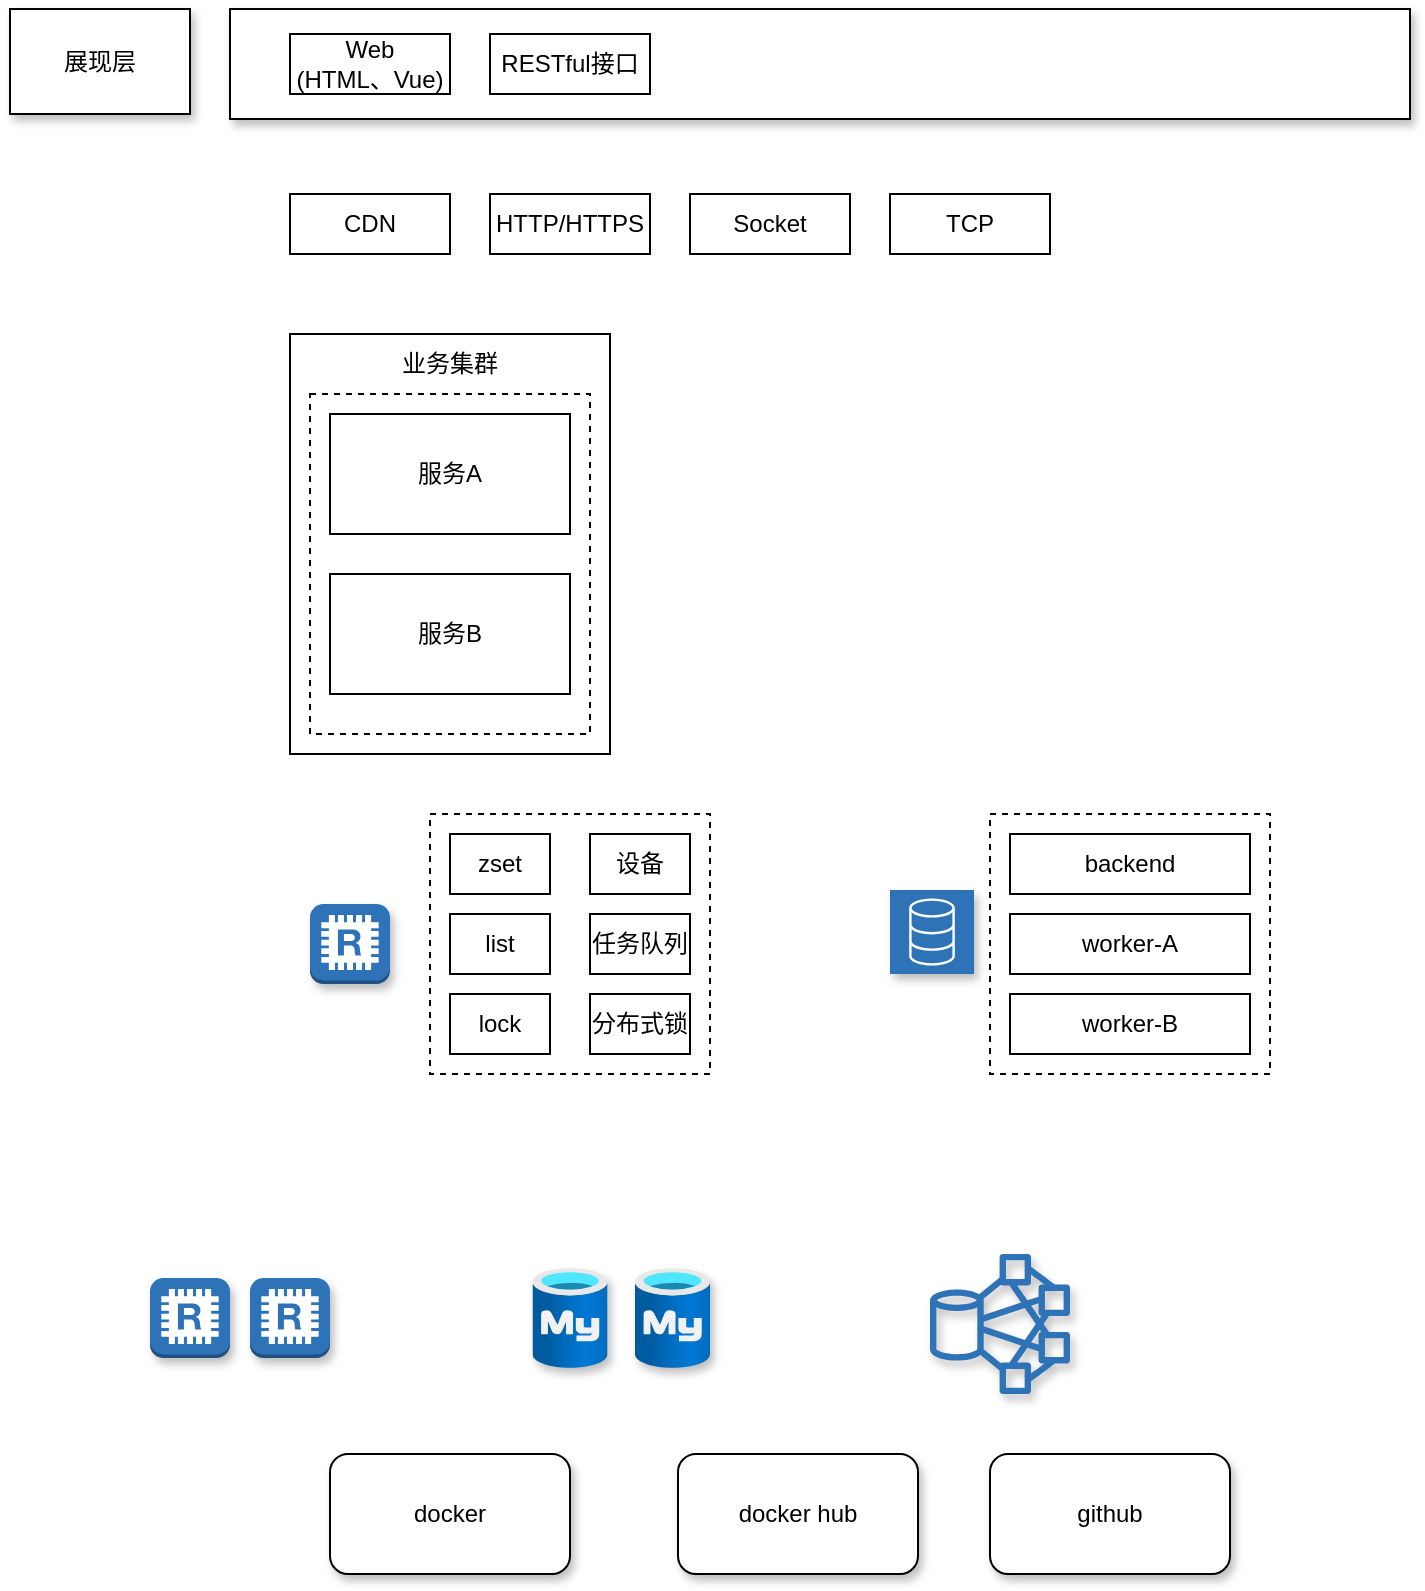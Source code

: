 <mxfile version="20.2.7" type="github">
  <diagram id="GtY6LZ8zVbbmF7SxlaTn" name="第 1 页">
    <mxGraphModel dx="1426" dy="768" grid="1" gridSize="10" guides="1" tooltips="1" connect="1" arrows="1" fold="1" page="1" pageScale="1" pageWidth="827" pageHeight="1169" math="0" shadow="0">
      <root>
        <mxCell id="0" />
        <mxCell id="1" parent="0" />
        <mxCell id="Mfqnt5UqTSs0oD8md9hm-39" value="" style="rounded=0;whiteSpace=wrap;html=1;shadow=1;sketch=0;fillColor=#FFFFFF;gradientColor=#FFFFFF;" vertex="1" parent="1">
          <mxGeometry x="130" y="27.5" width="590" height="55" as="geometry" />
        </mxCell>
        <mxCell id="Mfqnt5UqTSs0oD8md9hm-1" value="Web&lt;br&gt;(HTML、Vue)" style="rounded=0;whiteSpace=wrap;html=1;" vertex="1" parent="1">
          <mxGeometry x="160" y="40" width="80" height="30" as="geometry" />
        </mxCell>
        <mxCell id="Mfqnt5UqTSs0oD8md9hm-2" value="RESTful接口" style="rounded=0;whiteSpace=wrap;html=1;" vertex="1" parent="1">
          <mxGeometry x="260" y="40" width="80" height="30" as="geometry" />
        </mxCell>
        <mxCell id="Mfqnt5UqTSs0oD8md9hm-3" value="CDN" style="rounded=0;whiteSpace=wrap;html=1;" vertex="1" parent="1">
          <mxGeometry x="160" y="120" width="80" height="30" as="geometry" />
        </mxCell>
        <mxCell id="Mfqnt5UqTSs0oD8md9hm-4" value="HTTP/HTTPS" style="rounded=0;whiteSpace=wrap;html=1;" vertex="1" parent="1">
          <mxGeometry x="260" y="120" width="80" height="30" as="geometry" />
        </mxCell>
        <mxCell id="Mfqnt5UqTSs0oD8md9hm-5" value="Socket" style="rounded=0;whiteSpace=wrap;html=1;" vertex="1" parent="1">
          <mxGeometry x="360" y="120" width="80" height="30" as="geometry" />
        </mxCell>
        <mxCell id="Mfqnt5UqTSs0oD8md9hm-6" value="TCP" style="rounded=0;whiteSpace=wrap;html=1;" vertex="1" parent="1">
          <mxGeometry x="460" y="120" width="80" height="30" as="geometry" />
        </mxCell>
        <mxCell id="Mfqnt5UqTSs0oD8md9hm-7" value="" style="rounded=0;whiteSpace=wrap;html=1;" vertex="1" parent="1">
          <mxGeometry x="160" y="190" width="160" height="210" as="geometry" />
        </mxCell>
        <mxCell id="Mfqnt5UqTSs0oD8md9hm-8" value="业务集群" style="text;html=1;strokeColor=none;fillColor=none;align=center;verticalAlign=middle;whiteSpace=wrap;rounded=0;" vertex="1" parent="1">
          <mxGeometry x="210" y="190" width="60" height="30" as="geometry" />
        </mxCell>
        <mxCell id="Mfqnt5UqTSs0oD8md9hm-9" value="" style="rounded=0;whiteSpace=wrap;html=1;dashed=1;" vertex="1" parent="1">
          <mxGeometry x="170" y="220" width="140" height="170" as="geometry" />
        </mxCell>
        <mxCell id="Mfqnt5UqTSs0oD8md9hm-10" value="服务A" style="rounded=0;whiteSpace=wrap;html=1;" vertex="1" parent="1">
          <mxGeometry x="180" y="230" width="120" height="60" as="geometry" />
        </mxCell>
        <mxCell id="Mfqnt5UqTSs0oD8md9hm-11" value="服务B" style="rounded=0;whiteSpace=wrap;html=1;" vertex="1" parent="1">
          <mxGeometry x="180" y="310" width="120" height="60" as="geometry" />
        </mxCell>
        <mxCell id="Mfqnt5UqTSs0oD8md9hm-12" value="" style="outlineConnect=0;dashed=0;verticalLabelPosition=bottom;verticalAlign=top;align=center;html=1;shape=mxgraph.aws3.redis;fillColor=#2E73B8;gradientColor=none;sketch=0;shadow=1;" vertex="1" parent="1">
          <mxGeometry x="170" y="475" width="40" height="40" as="geometry" />
        </mxCell>
        <mxCell id="Mfqnt5UqTSs0oD8md9hm-13" value="" style="rounded=0;whiteSpace=wrap;html=1;dashed=1;" vertex="1" parent="1">
          <mxGeometry x="230" y="430" width="140" height="130" as="geometry" />
        </mxCell>
        <mxCell id="Mfqnt5UqTSs0oD8md9hm-14" value="zset" style="rounded=0;whiteSpace=wrap;html=1;" vertex="1" parent="1">
          <mxGeometry x="240" y="440" width="50" height="30" as="geometry" />
        </mxCell>
        <mxCell id="Mfqnt5UqTSs0oD8md9hm-15" value="list" style="rounded=0;whiteSpace=wrap;html=1;" vertex="1" parent="1">
          <mxGeometry x="240" y="480" width="50" height="30" as="geometry" />
        </mxCell>
        <mxCell id="Mfqnt5UqTSs0oD8md9hm-16" value="lock" style="rounded=0;whiteSpace=wrap;html=1;" vertex="1" parent="1">
          <mxGeometry x="240" y="520" width="50" height="30" as="geometry" />
        </mxCell>
        <mxCell id="Mfqnt5UqTSs0oD8md9hm-17" value="" style="sketch=0;outlineConnect=0;fontColor=#232F3E;gradientColor=#2E73B8;gradientDirection=north;fillColor=#2E73B8;strokeColor=#ffffff;dashed=0;verticalLabelPosition=bottom;verticalAlign=top;align=center;html=1;fontSize=12;fontStyle=0;aspect=fixed;shape=mxgraph.aws4.resourceIcon;resIcon=mxgraph.aws4.database;shadow=1;" vertex="1" parent="1">
          <mxGeometry x="460" y="468" width="42" height="42" as="geometry" />
        </mxCell>
        <mxCell id="Mfqnt5UqTSs0oD8md9hm-19" value="设备" style="rounded=0;whiteSpace=wrap;html=1;" vertex="1" parent="1">
          <mxGeometry x="310" y="440" width="50" height="30" as="geometry" />
        </mxCell>
        <mxCell id="Mfqnt5UqTSs0oD8md9hm-20" value="分布式锁" style="rounded=0;whiteSpace=wrap;html=1;" vertex="1" parent="1">
          <mxGeometry x="310" y="520" width="50" height="30" as="geometry" />
        </mxCell>
        <mxCell id="Mfqnt5UqTSs0oD8md9hm-21" value="任务队列" style="rounded=0;whiteSpace=wrap;html=1;" vertex="1" parent="1">
          <mxGeometry x="310" y="480" width="50" height="30" as="geometry" />
        </mxCell>
        <mxCell id="Mfqnt5UqTSs0oD8md9hm-22" value="" style="rounded=0;whiteSpace=wrap;html=1;dashed=1;" vertex="1" parent="1">
          <mxGeometry x="510" y="430" width="140" height="130" as="geometry" />
        </mxCell>
        <mxCell id="Mfqnt5UqTSs0oD8md9hm-25" value="backend" style="rounded=0;whiteSpace=wrap;html=1;fillColor=#FFFFFF;gradientColor=#FFFFFF;" vertex="1" parent="1">
          <mxGeometry x="520" y="440" width="120" height="30" as="geometry" />
        </mxCell>
        <mxCell id="Mfqnt5UqTSs0oD8md9hm-26" value="worker-A" style="rounded=0;whiteSpace=wrap;html=1;fillColor=#FFFFFF;gradientColor=#FFFFFF;" vertex="1" parent="1">
          <mxGeometry x="520" y="480" width="120" height="30" as="geometry" />
        </mxCell>
        <mxCell id="Mfqnt5UqTSs0oD8md9hm-27" value="worker-B" style="rounded=0;whiteSpace=wrap;html=1;fillColor=#FFFFFF;gradientColor=#FFFFFF;" vertex="1" parent="1">
          <mxGeometry x="520" y="520" width="120" height="30" as="geometry" />
        </mxCell>
        <mxCell id="Mfqnt5UqTSs0oD8md9hm-30" value="" style="outlineConnect=0;dashed=0;verticalLabelPosition=bottom;verticalAlign=top;align=center;html=1;shape=mxgraph.aws3.redis;fillColor=#2E73B8;gradientColor=none;sketch=0;shadow=1;" vertex="1" parent="1">
          <mxGeometry x="90" y="662" width="40" height="40" as="geometry" />
        </mxCell>
        <mxCell id="Mfqnt5UqTSs0oD8md9hm-31" value="" style="outlineConnect=0;dashed=0;verticalLabelPosition=bottom;verticalAlign=top;align=center;html=1;shape=mxgraph.aws3.redis;fillColor=#2E73B8;gradientColor=none;sketch=0;shadow=1;" vertex="1" parent="1">
          <mxGeometry x="140" y="662" width="40" height="40" as="geometry" />
        </mxCell>
        <mxCell id="Mfqnt5UqTSs0oD8md9hm-32" value="" style="aspect=fixed;html=1;points=[];align=center;image;fontSize=12;image=img/lib/azure2/databases/Azure_Database_MySQL_Server.svg;shadow=1;sketch=0;fillColor=#FFFFFF;gradientColor=#FFFFFF;" vertex="1" parent="1">
          <mxGeometry x="281.25" y="657" width="37.5" height="50" as="geometry" />
        </mxCell>
        <mxCell id="Mfqnt5UqTSs0oD8md9hm-33" value="" style="aspect=fixed;html=1;points=[];align=center;image;fontSize=12;image=img/lib/azure2/databases/Azure_Database_MySQL_Server.svg;shadow=1;sketch=0;fillColor=#FFFFFF;gradientColor=#FFFFFF;" vertex="1" parent="1">
          <mxGeometry x="332.5" y="657" width="37.5" height="50" as="geometry" />
        </mxCell>
        <mxCell id="Mfqnt5UqTSs0oD8md9hm-34" value="" style="sketch=0;outlineConnect=0;fontColor=#232F3E;gradientColor=none;fillColor=#2E73B8;strokeColor=none;dashed=0;verticalLabelPosition=bottom;verticalAlign=top;align=center;html=1;fontSize=12;fontStyle=0;aspect=fixed;pointerEvents=1;shape=mxgraph.aws4.hdfs_cluster;shadow=1;" vertex="1" parent="1">
          <mxGeometry x="480" y="650" width="70" height="70" as="geometry" />
        </mxCell>
        <mxCell id="Mfqnt5UqTSs0oD8md9hm-36" value="docker" style="rounded=1;whiteSpace=wrap;html=1;shadow=1;sketch=0;fillColor=#FFFFFF;gradientColor=#FFFFFF;" vertex="1" parent="1">
          <mxGeometry x="180" y="750" width="120" height="60" as="geometry" />
        </mxCell>
        <mxCell id="Mfqnt5UqTSs0oD8md9hm-37" value="docker hub" style="rounded=1;whiteSpace=wrap;html=1;shadow=1;sketch=0;fillColor=#FFFFFF;gradientColor=#FFFFFF;" vertex="1" parent="1">
          <mxGeometry x="354" y="750" width="120" height="60" as="geometry" />
        </mxCell>
        <mxCell id="Mfqnt5UqTSs0oD8md9hm-38" value="github" style="rounded=1;whiteSpace=wrap;html=1;shadow=1;sketch=0;fillColor=#FFFFFF;gradientColor=#FFFFFF;" vertex="1" parent="1">
          <mxGeometry x="510" y="750" width="120" height="60" as="geometry" />
        </mxCell>
        <mxCell id="Mfqnt5UqTSs0oD8md9hm-40" value="展现层" style="rounded=0;whiteSpace=wrap;html=1;shadow=1;sketch=0;fillColor=#FFFFFF;gradientColor=#FFFFFF;" vertex="1" parent="1">
          <mxGeometry x="20" y="27.5" width="90" height="52.5" as="geometry" />
        </mxCell>
      </root>
    </mxGraphModel>
  </diagram>
</mxfile>

